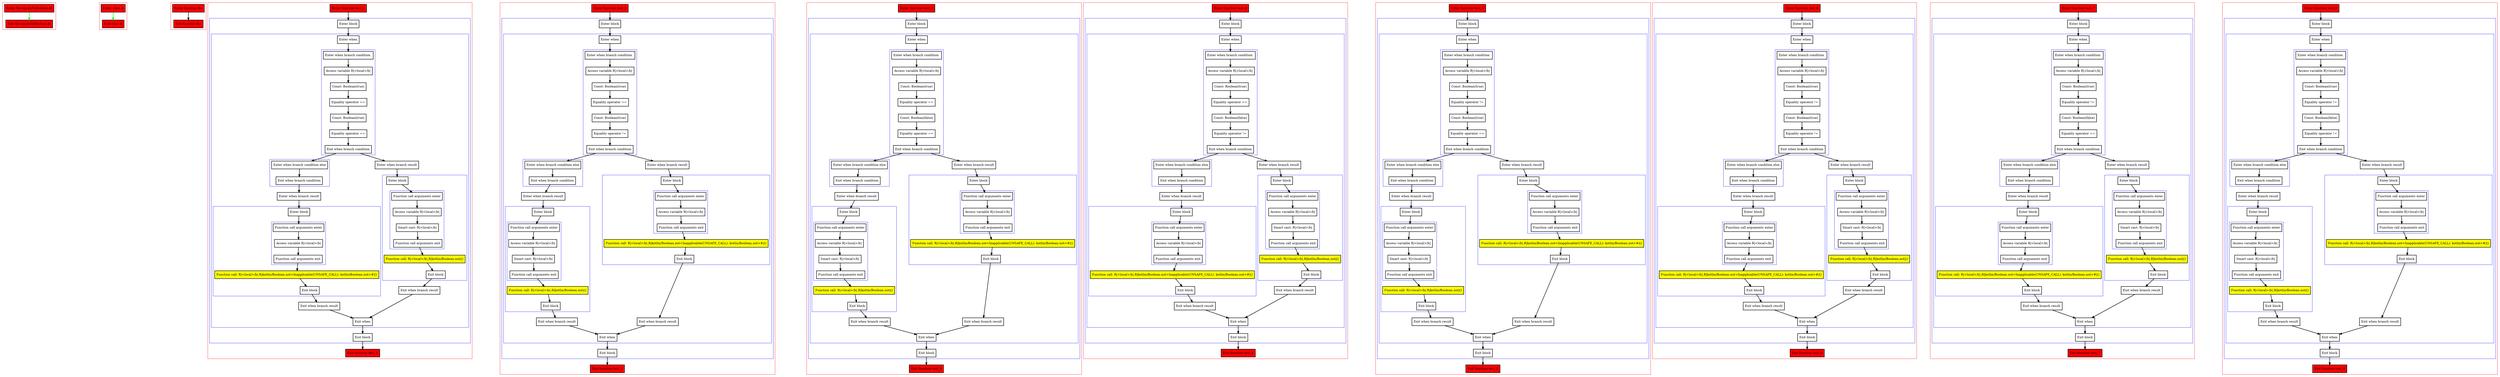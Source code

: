 digraph equalsToBoolean_kt {
    graph [nodesep=3]
    node [shape=box penwidth=2]
    edge [penwidth=2]

    subgraph cluster_0 {
        color=red
        0 [label="Enter file equalsToBoolean.kt" style="filled" fillcolor=red];
        1 [label="Exit file equalsToBoolean.kt" style="filled" fillcolor=red];
    }
    0 -> {1} [color=green];

    subgraph cluster_1 {
        color=red
        2 [label="Enter class A" style="filled" fillcolor=red];
        3 [label="Exit class A" style="filled" fillcolor=red];
    }
    2 -> {3} [color=green];

    subgraph cluster_2 {
        color=red
        4 [label="Enter function foo" style="filled" fillcolor=red];
        5 [label="Exit function foo" style="filled" fillcolor=red];
    }
    4 -> {5};

    subgraph cluster_3 {
        color=red
        6 [label="Enter function test_1" style="filled" fillcolor=red];
        subgraph cluster_4 {
            color=blue
            7 [label="Enter block"];
            subgraph cluster_5 {
                color=blue
                8 [label="Enter when"];
                subgraph cluster_6 {
                    color=blue
                    9 [label="Enter when branch condition "];
                    10 [label="Access variable R|<local>/b|"];
                    11 [label="Const: Boolean(true)"];
                    12 [label="Equality operator =="];
                    13 [label="Const: Boolean(true)"];
                    14 [label="Equality operator =="];
                    15 [label="Exit when branch condition"];
                }
                subgraph cluster_7 {
                    color=blue
                    16 [label="Enter when branch condition else"];
                    17 [label="Exit when branch condition"];
                }
                18 [label="Enter when branch result"];
                subgraph cluster_8 {
                    color=blue
                    19 [label="Enter block"];
                    subgraph cluster_9 {
                        color=blue
                        20 [label="Function call arguments enter"];
                        21 [label="Access variable R|<local>/b|"];
                        22 [label="Function call arguments exit"];
                    }
                    23 [label="Function call: R|<local>/b|.R|kotlin/Boolean.not<Inapplicable(UNSAFE_CALL): kotlin/Boolean.not>#|()" style="filled" fillcolor=yellow];
                    24 [label="Exit block"];
                }
                25 [label="Exit when branch result"];
                26 [label="Enter when branch result"];
                subgraph cluster_10 {
                    color=blue
                    27 [label="Enter block"];
                    subgraph cluster_11 {
                        color=blue
                        28 [label="Function call arguments enter"];
                        29 [label="Access variable R|<local>/b|"];
                        30 [label="Smart cast: R|<local>/b|"];
                        31 [label="Function call arguments exit"];
                    }
                    32 [label="Function call: R|<local>/b|.R|kotlin/Boolean.not|()" style="filled" fillcolor=yellow];
                    33 [label="Exit block"];
                }
                34 [label="Exit when branch result"];
                35 [label="Exit when"];
            }
            36 [label="Exit block"];
        }
        37 [label="Exit function test_1" style="filled" fillcolor=red];
    }
    6 -> {7};
    7 -> {8};
    8 -> {9};
    9 -> {10};
    10 -> {11};
    11 -> {12};
    12 -> {13};
    13 -> {14};
    14 -> {15};
    15 -> {16 26};
    16 -> {17};
    17 -> {18};
    18 -> {19};
    19 -> {20};
    20 -> {21};
    21 -> {22};
    22 -> {23};
    23 -> {24};
    24 -> {25};
    25 -> {35};
    26 -> {27};
    27 -> {28};
    28 -> {29};
    29 -> {30};
    30 -> {31};
    31 -> {32};
    32 -> {33};
    33 -> {34};
    34 -> {35};
    35 -> {36};
    36 -> {37};

    subgraph cluster_12 {
        color=red
        38 [label="Enter function test_2" style="filled" fillcolor=red];
        subgraph cluster_13 {
            color=blue
            39 [label="Enter block"];
            subgraph cluster_14 {
                color=blue
                40 [label="Enter when"];
                subgraph cluster_15 {
                    color=blue
                    41 [label="Enter when branch condition "];
                    42 [label="Access variable R|<local>/b|"];
                    43 [label="Const: Boolean(true)"];
                    44 [label="Equality operator =="];
                    45 [label="Const: Boolean(true)"];
                    46 [label="Equality operator !="];
                    47 [label="Exit when branch condition"];
                }
                subgraph cluster_16 {
                    color=blue
                    48 [label="Enter when branch condition else"];
                    49 [label="Exit when branch condition"];
                }
                50 [label="Enter when branch result"];
                subgraph cluster_17 {
                    color=blue
                    51 [label="Enter block"];
                    subgraph cluster_18 {
                        color=blue
                        52 [label="Function call arguments enter"];
                        53 [label="Access variable R|<local>/b|"];
                        54 [label="Smart cast: R|<local>/b|"];
                        55 [label="Function call arguments exit"];
                    }
                    56 [label="Function call: R|<local>/b|.R|kotlin/Boolean.not|()" style="filled" fillcolor=yellow];
                    57 [label="Exit block"];
                }
                58 [label="Exit when branch result"];
                59 [label="Enter when branch result"];
                subgraph cluster_19 {
                    color=blue
                    60 [label="Enter block"];
                    subgraph cluster_20 {
                        color=blue
                        61 [label="Function call arguments enter"];
                        62 [label="Access variable R|<local>/b|"];
                        63 [label="Function call arguments exit"];
                    }
                    64 [label="Function call: R|<local>/b|.R|kotlin/Boolean.not<Inapplicable(UNSAFE_CALL): kotlin/Boolean.not>#|()" style="filled" fillcolor=yellow];
                    65 [label="Exit block"];
                }
                66 [label="Exit when branch result"];
                67 [label="Exit when"];
            }
            68 [label="Exit block"];
        }
        69 [label="Exit function test_2" style="filled" fillcolor=red];
    }
    38 -> {39};
    39 -> {40};
    40 -> {41};
    41 -> {42};
    42 -> {43};
    43 -> {44};
    44 -> {45};
    45 -> {46};
    46 -> {47};
    47 -> {48 59};
    48 -> {49};
    49 -> {50};
    50 -> {51};
    51 -> {52};
    52 -> {53};
    53 -> {54};
    54 -> {55};
    55 -> {56};
    56 -> {57};
    57 -> {58};
    58 -> {67};
    59 -> {60};
    60 -> {61};
    61 -> {62};
    62 -> {63};
    63 -> {64};
    64 -> {65};
    65 -> {66};
    66 -> {67};
    67 -> {68};
    68 -> {69};

    subgraph cluster_21 {
        color=red
        70 [label="Enter function test_3" style="filled" fillcolor=red];
        subgraph cluster_22 {
            color=blue
            71 [label="Enter block"];
            subgraph cluster_23 {
                color=blue
                72 [label="Enter when"];
                subgraph cluster_24 {
                    color=blue
                    73 [label="Enter when branch condition "];
                    74 [label="Access variable R|<local>/b|"];
                    75 [label="Const: Boolean(true)"];
                    76 [label="Equality operator =="];
                    77 [label="Const: Boolean(false)"];
                    78 [label="Equality operator =="];
                    79 [label="Exit when branch condition"];
                }
                subgraph cluster_25 {
                    color=blue
                    80 [label="Enter when branch condition else"];
                    81 [label="Exit when branch condition"];
                }
                82 [label="Enter when branch result"];
                subgraph cluster_26 {
                    color=blue
                    83 [label="Enter block"];
                    subgraph cluster_27 {
                        color=blue
                        84 [label="Function call arguments enter"];
                        85 [label="Access variable R|<local>/b|"];
                        86 [label="Smart cast: R|<local>/b|"];
                        87 [label="Function call arguments exit"];
                    }
                    88 [label="Function call: R|<local>/b|.R|kotlin/Boolean.not|()" style="filled" fillcolor=yellow];
                    89 [label="Exit block"];
                }
                90 [label="Exit when branch result"];
                91 [label="Enter when branch result"];
                subgraph cluster_28 {
                    color=blue
                    92 [label="Enter block"];
                    subgraph cluster_29 {
                        color=blue
                        93 [label="Function call arguments enter"];
                        94 [label="Access variable R|<local>/b|"];
                        95 [label="Function call arguments exit"];
                    }
                    96 [label="Function call: R|<local>/b|.R|kotlin/Boolean.not<Inapplicable(UNSAFE_CALL): kotlin/Boolean.not>#|()" style="filled" fillcolor=yellow];
                    97 [label="Exit block"];
                }
                98 [label="Exit when branch result"];
                99 [label="Exit when"];
            }
            100 [label="Exit block"];
        }
        101 [label="Exit function test_3" style="filled" fillcolor=red];
    }
    70 -> {71};
    71 -> {72};
    72 -> {73};
    73 -> {74};
    74 -> {75};
    75 -> {76};
    76 -> {77};
    77 -> {78};
    78 -> {79};
    79 -> {80 91};
    80 -> {81};
    81 -> {82};
    82 -> {83};
    83 -> {84};
    84 -> {85};
    85 -> {86};
    86 -> {87};
    87 -> {88};
    88 -> {89};
    89 -> {90};
    90 -> {99};
    91 -> {92};
    92 -> {93};
    93 -> {94};
    94 -> {95};
    95 -> {96};
    96 -> {97};
    97 -> {98};
    98 -> {99};
    99 -> {100};
    100 -> {101};

    subgraph cluster_30 {
        color=red
        102 [label="Enter function test_4" style="filled" fillcolor=red];
        subgraph cluster_31 {
            color=blue
            103 [label="Enter block"];
            subgraph cluster_32 {
                color=blue
                104 [label="Enter when"];
                subgraph cluster_33 {
                    color=blue
                    105 [label="Enter when branch condition "];
                    106 [label="Access variable R|<local>/b|"];
                    107 [label="Const: Boolean(true)"];
                    108 [label="Equality operator =="];
                    109 [label="Const: Boolean(false)"];
                    110 [label="Equality operator !="];
                    111 [label="Exit when branch condition"];
                }
                subgraph cluster_34 {
                    color=blue
                    112 [label="Enter when branch condition else"];
                    113 [label="Exit when branch condition"];
                }
                114 [label="Enter when branch result"];
                subgraph cluster_35 {
                    color=blue
                    115 [label="Enter block"];
                    subgraph cluster_36 {
                        color=blue
                        116 [label="Function call arguments enter"];
                        117 [label="Access variable R|<local>/b|"];
                        118 [label="Function call arguments exit"];
                    }
                    119 [label="Function call: R|<local>/b|.R|kotlin/Boolean.not<Inapplicable(UNSAFE_CALL): kotlin/Boolean.not>#|()" style="filled" fillcolor=yellow];
                    120 [label="Exit block"];
                }
                121 [label="Exit when branch result"];
                122 [label="Enter when branch result"];
                subgraph cluster_37 {
                    color=blue
                    123 [label="Enter block"];
                    subgraph cluster_38 {
                        color=blue
                        124 [label="Function call arguments enter"];
                        125 [label="Access variable R|<local>/b|"];
                        126 [label="Smart cast: R|<local>/b|"];
                        127 [label="Function call arguments exit"];
                    }
                    128 [label="Function call: R|<local>/b|.R|kotlin/Boolean.not|()" style="filled" fillcolor=yellow];
                    129 [label="Exit block"];
                }
                130 [label="Exit when branch result"];
                131 [label="Exit when"];
            }
            132 [label="Exit block"];
        }
        133 [label="Exit function test_4" style="filled" fillcolor=red];
    }
    102 -> {103};
    103 -> {104};
    104 -> {105};
    105 -> {106};
    106 -> {107};
    107 -> {108};
    108 -> {109};
    109 -> {110};
    110 -> {111};
    111 -> {112 122};
    112 -> {113};
    113 -> {114};
    114 -> {115};
    115 -> {116};
    116 -> {117};
    117 -> {118};
    118 -> {119};
    119 -> {120};
    120 -> {121};
    121 -> {131};
    122 -> {123};
    123 -> {124};
    124 -> {125};
    125 -> {126};
    126 -> {127};
    127 -> {128};
    128 -> {129};
    129 -> {130};
    130 -> {131};
    131 -> {132};
    132 -> {133};

    subgraph cluster_39 {
        color=red
        134 [label="Enter function test_5" style="filled" fillcolor=red];
        subgraph cluster_40 {
            color=blue
            135 [label="Enter block"];
            subgraph cluster_41 {
                color=blue
                136 [label="Enter when"];
                subgraph cluster_42 {
                    color=blue
                    137 [label="Enter when branch condition "];
                    138 [label="Access variable R|<local>/b|"];
                    139 [label="Const: Boolean(true)"];
                    140 [label="Equality operator !="];
                    141 [label="Const: Boolean(true)"];
                    142 [label="Equality operator =="];
                    143 [label="Exit when branch condition"];
                }
                subgraph cluster_43 {
                    color=blue
                    144 [label="Enter when branch condition else"];
                    145 [label="Exit when branch condition"];
                }
                146 [label="Enter when branch result"];
                subgraph cluster_44 {
                    color=blue
                    147 [label="Enter block"];
                    subgraph cluster_45 {
                        color=blue
                        148 [label="Function call arguments enter"];
                        149 [label="Access variable R|<local>/b|"];
                        150 [label="Smart cast: R|<local>/b|"];
                        151 [label="Function call arguments exit"];
                    }
                    152 [label="Function call: R|<local>/b|.R|kotlin/Boolean.not|()" style="filled" fillcolor=yellow];
                    153 [label="Exit block"];
                }
                154 [label="Exit when branch result"];
                155 [label="Enter when branch result"];
                subgraph cluster_46 {
                    color=blue
                    156 [label="Enter block"];
                    subgraph cluster_47 {
                        color=blue
                        157 [label="Function call arguments enter"];
                        158 [label="Access variable R|<local>/b|"];
                        159 [label="Function call arguments exit"];
                    }
                    160 [label="Function call: R|<local>/b|.R|kotlin/Boolean.not<Inapplicable(UNSAFE_CALL): kotlin/Boolean.not>#|()" style="filled" fillcolor=yellow];
                    161 [label="Exit block"];
                }
                162 [label="Exit when branch result"];
                163 [label="Exit when"];
            }
            164 [label="Exit block"];
        }
        165 [label="Exit function test_5" style="filled" fillcolor=red];
    }
    134 -> {135};
    135 -> {136};
    136 -> {137};
    137 -> {138};
    138 -> {139};
    139 -> {140};
    140 -> {141};
    141 -> {142};
    142 -> {143};
    143 -> {144 155};
    144 -> {145};
    145 -> {146};
    146 -> {147};
    147 -> {148};
    148 -> {149};
    149 -> {150};
    150 -> {151};
    151 -> {152};
    152 -> {153};
    153 -> {154};
    154 -> {163};
    155 -> {156};
    156 -> {157};
    157 -> {158};
    158 -> {159};
    159 -> {160};
    160 -> {161};
    161 -> {162};
    162 -> {163};
    163 -> {164};
    164 -> {165};

    subgraph cluster_48 {
        color=red
        166 [label="Enter function test_6" style="filled" fillcolor=red];
        subgraph cluster_49 {
            color=blue
            167 [label="Enter block"];
            subgraph cluster_50 {
                color=blue
                168 [label="Enter when"];
                subgraph cluster_51 {
                    color=blue
                    169 [label="Enter when branch condition "];
                    170 [label="Access variable R|<local>/b|"];
                    171 [label="Const: Boolean(true)"];
                    172 [label="Equality operator !="];
                    173 [label="Const: Boolean(true)"];
                    174 [label="Equality operator !="];
                    175 [label="Exit when branch condition"];
                }
                subgraph cluster_52 {
                    color=blue
                    176 [label="Enter when branch condition else"];
                    177 [label="Exit when branch condition"];
                }
                178 [label="Enter when branch result"];
                subgraph cluster_53 {
                    color=blue
                    179 [label="Enter block"];
                    subgraph cluster_54 {
                        color=blue
                        180 [label="Function call arguments enter"];
                        181 [label="Access variable R|<local>/b|"];
                        182 [label="Function call arguments exit"];
                    }
                    183 [label="Function call: R|<local>/b|.R|kotlin/Boolean.not<Inapplicable(UNSAFE_CALL): kotlin/Boolean.not>#|()" style="filled" fillcolor=yellow];
                    184 [label="Exit block"];
                }
                185 [label="Exit when branch result"];
                186 [label="Enter when branch result"];
                subgraph cluster_55 {
                    color=blue
                    187 [label="Enter block"];
                    subgraph cluster_56 {
                        color=blue
                        188 [label="Function call arguments enter"];
                        189 [label="Access variable R|<local>/b|"];
                        190 [label="Smart cast: R|<local>/b|"];
                        191 [label="Function call arguments exit"];
                    }
                    192 [label="Function call: R|<local>/b|.R|kotlin/Boolean.not|()" style="filled" fillcolor=yellow];
                    193 [label="Exit block"];
                }
                194 [label="Exit when branch result"];
                195 [label="Exit when"];
            }
            196 [label="Exit block"];
        }
        197 [label="Exit function test_6" style="filled" fillcolor=red];
    }
    166 -> {167};
    167 -> {168};
    168 -> {169};
    169 -> {170};
    170 -> {171};
    171 -> {172};
    172 -> {173};
    173 -> {174};
    174 -> {175};
    175 -> {176 186};
    176 -> {177};
    177 -> {178};
    178 -> {179};
    179 -> {180};
    180 -> {181};
    181 -> {182};
    182 -> {183};
    183 -> {184};
    184 -> {185};
    185 -> {195};
    186 -> {187};
    187 -> {188};
    188 -> {189};
    189 -> {190};
    190 -> {191};
    191 -> {192};
    192 -> {193};
    193 -> {194};
    194 -> {195};
    195 -> {196};
    196 -> {197};

    subgraph cluster_57 {
        color=red
        198 [label="Enter function test_7" style="filled" fillcolor=red];
        subgraph cluster_58 {
            color=blue
            199 [label="Enter block"];
            subgraph cluster_59 {
                color=blue
                200 [label="Enter when"];
                subgraph cluster_60 {
                    color=blue
                    201 [label="Enter when branch condition "];
                    202 [label="Access variable R|<local>/b|"];
                    203 [label="Const: Boolean(true)"];
                    204 [label="Equality operator !="];
                    205 [label="Const: Boolean(false)"];
                    206 [label="Equality operator =="];
                    207 [label="Exit when branch condition"];
                }
                subgraph cluster_61 {
                    color=blue
                    208 [label="Enter when branch condition else"];
                    209 [label="Exit when branch condition"];
                }
                210 [label="Enter when branch result"];
                subgraph cluster_62 {
                    color=blue
                    211 [label="Enter block"];
                    subgraph cluster_63 {
                        color=blue
                        212 [label="Function call arguments enter"];
                        213 [label="Access variable R|<local>/b|"];
                        214 [label="Function call arguments exit"];
                    }
                    215 [label="Function call: R|<local>/b|.R|kotlin/Boolean.not<Inapplicable(UNSAFE_CALL): kotlin/Boolean.not>#|()" style="filled" fillcolor=yellow];
                    216 [label="Exit block"];
                }
                217 [label="Exit when branch result"];
                218 [label="Enter when branch result"];
                subgraph cluster_64 {
                    color=blue
                    219 [label="Enter block"];
                    subgraph cluster_65 {
                        color=blue
                        220 [label="Function call arguments enter"];
                        221 [label="Access variable R|<local>/b|"];
                        222 [label="Smart cast: R|<local>/b|"];
                        223 [label="Function call arguments exit"];
                    }
                    224 [label="Function call: R|<local>/b|.R|kotlin/Boolean.not|()" style="filled" fillcolor=yellow];
                    225 [label="Exit block"];
                }
                226 [label="Exit when branch result"];
                227 [label="Exit when"];
            }
            228 [label="Exit block"];
        }
        229 [label="Exit function test_7" style="filled" fillcolor=red];
    }
    198 -> {199};
    199 -> {200};
    200 -> {201};
    201 -> {202};
    202 -> {203};
    203 -> {204};
    204 -> {205};
    205 -> {206};
    206 -> {207};
    207 -> {208 218};
    208 -> {209};
    209 -> {210};
    210 -> {211};
    211 -> {212};
    212 -> {213};
    213 -> {214};
    214 -> {215};
    215 -> {216};
    216 -> {217};
    217 -> {227};
    218 -> {219};
    219 -> {220};
    220 -> {221};
    221 -> {222};
    222 -> {223};
    223 -> {224};
    224 -> {225};
    225 -> {226};
    226 -> {227};
    227 -> {228};
    228 -> {229};

    subgraph cluster_66 {
        color=red
        230 [label="Enter function test_8" style="filled" fillcolor=red];
        subgraph cluster_67 {
            color=blue
            231 [label="Enter block"];
            subgraph cluster_68 {
                color=blue
                232 [label="Enter when"];
                subgraph cluster_69 {
                    color=blue
                    233 [label="Enter when branch condition "];
                    234 [label="Access variable R|<local>/b|"];
                    235 [label="Const: Boolean(true)"];
                    236 [label="Equality operator !="];
                    237 [label="Const: Boolean(false)"];
                    238 [label="Equality operator !="];
                    239 [label="Exit when branch condition"];
                }
                subgraph cluster_70 {
                    color=blue
                    240 [label="Enter when branch condition else"];
                    241 [label="Exit when branch condition"];
                }
                242 [label="Enter when branch result"];
                subgraph cluster_71 {
                    color=blue
                    243 [label="Enter block"];
                    subgraph cluster_72 {
                        color=blue
                        244 [label="Function call arguments enter"];
                        245 [label="Access variable R|<local>/b|"];
                        246 [label="Smart cast: R|<local>/b|"];
                        247 [label="Function call arguments exit"];
                    }
                    248 [label="Function call: R|<local>/b|.R|kotlin/Boolean.not|()" style="filled" fillcolor=yellow];
                    249 [label="Exit block"];
                }
                250 [label="Exit when branch result"];
                251 [label="Enter when branch result"];
                subgraph cluster_73 {
                    color=blue
                    252 [label="Enter block"];
                    subgraph cluster_74 {
                        color=blue
                        253 [label="Function call arguments enter"];
                        254 [label="Access variable R|<local>/b|"];
                        255 [label="Function call arguments exit"];
                    }
                    256 [label="Function call: R|<local>/b|.R|kotlin/Boolean.not<Inapplicable(UNSAFE_CALL): kotlin/Boolean.not>#|()" style="filled" fillcolor=yellow];
                    257 [label="Exit block"];
                }
                258 [label="Exit when branch result"];
                259 [label="Exit when"];
            }
            260 [label="Exit block"];
        }
        261 [label="Exit function test_8" style="filled" fillcolor=red];
    }
    230 -> {231};
    231 -> {232};
    232 -> {233};
    233 -> {234};
    234 -> {235};
    235 -> {236};
    236 -> {237};
    237 -> {238};
    238 -> {239};
    239 -> {240 251};
    240 -> {241};
    241 -> {242};
    242 -> {243};
    243 -> {244};
    244 -> {245};
    245 -> {246};
    246 -> {247};
    247 -> {248};
    248 -> {249};
    249 -> {250};
    250 -> {259};
    251 -> {252};
    252 -> {253};
    253 -> {254};
    254 -> {255};
    255 -> {256};
    256 -> {257};
    257 -> {258};
    258 -> {259};
    259 -> {260};
    260 -> {261};

}
